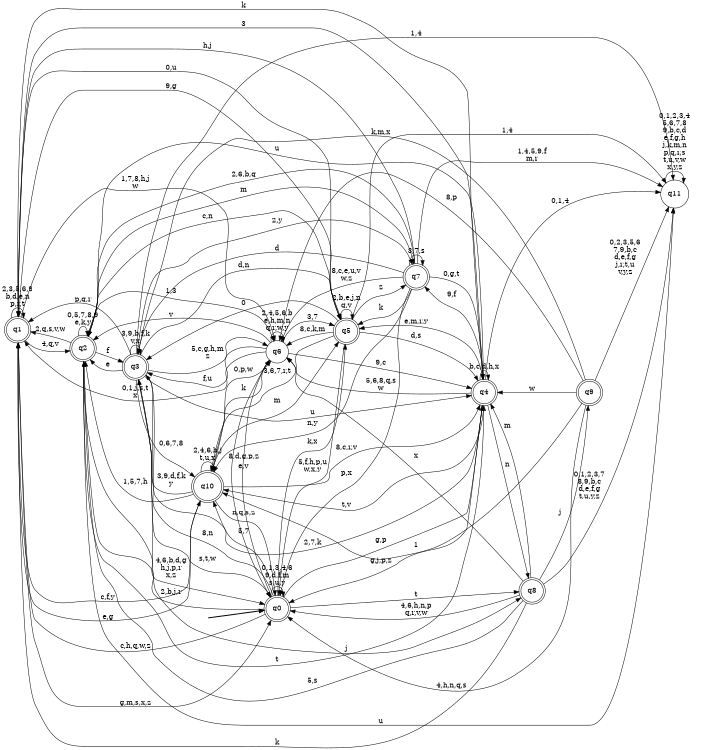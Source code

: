 digraph BlueStar {
__start0 [style = invis, shape = none, label = "", width = 0, height = 0];

rankdir=LR;
size="8,5";

s0 [style="rounded,filled", color="black", fillcolor="white" shape="doublecircle", label="q0"];
s1 [style="rounded,filled", color="black", fillcolor="white" shape="doublecircle", label="q1"];
s2 [style="rounded,filled", color="black", fillcolor="white" shape="doublecircle", label="q2"];
s3 [style="rounded,filled", color="black", fillcolor="white" shape="doublecircle", label="q3"];
s4 [style="rounded,filled", color="black", fillcolor="white" shape="doublecircle", label="q4"];
s5 [style="rounded,filled", color="black", fillcolor="white" shape="doublecircle", label="q5"];
s6 [style="filled", color="black", fillcolor="white" shape="circle", label="q6"];
s7 [style="rounded,filled", color="black", fillcolor="white" shape="doublecircle", label="q7"];
s8 [style="rounded,filled", color="black", fillcolor="white" shape="doublecircle", label="q8"];
s9 [style="rounded,filled", color="black", fillcolor="white" shape="doublecircle", label="q9"];
s10 [style="rounded,filled", color="black", fillcolor="white" shape="doublecircle", label="q10"];
s11 [style="filled", color="black", fillcolor="white" shape="circle", label="q11"];
subgraph cluster_main { 
	graph [pad=".75", ranksep="0.15", nodesep="0.15"];
	 style=invis; 
	__start0 -> s0 [penwidth=2];
}
s0 -> s0 [label="0,1,3,4,6\n9,d,f,m\ns,u,y"];
s0 -> s1 [label="c,h,q,w,z"];
s0 -> s2 [label="2,b,j,r"];
s0 -> s3 [label="8,n"];
s0 -> s4 [label="g,p"];
s0 -> s5 [label="k,x"];
s0 -> s6 [label="e,v"];
s0 -> s8 [label="t"];
s0 -> s10 [label="5,7"];
s1 -> s0 [label="g,m,s,x,z"];
s1 -> s1 [label="2,3,5,6,9\nb,d,e,n\np,r,t"];
s1 -> s2 [label="4,q,v"];
s1 -> s4 [label="k"];
s1 -> s5 [label="0,u"];
s1 -> s6 [label="1,7,8,h,j\nw"];
s1 -> s10 [label="c,f,y"];
s2 -> s0 [label="4,6,b,d,g\nh,j,p,r\nx,z"];
s2 -> s1 [label="2,q,s,v,w"];
s2 -> s2 [label="0,5,7,8,9\ne,k,y"];
s2 -> s3 [label="f"];
s2 -> s4 [label="t"];
s2 -> s5 [label="c,n"];
s2 -> s6 [label="1,3"];
s2 -> s7 [label="m"];
s2 -> s11 [label="u"];
s3 -> s0 [label="s,t,w"];
s3 -> s1 [label="p,q,r"];
s3 -> s2 [label="e"];
s3 -> s3 [label="3,9,b,f,k\nv,x"];
s3 -> s4 [label="u"];
s3 -> s5 [label="d,n"];
s3 -> s6 [label="5,c,g,h,m\nz"];
s3 -> s7 [label="2,y"];
s3 -> s8 [label="j"];
s3 -> s10 [label="0,6,7,8"];
s3 -> s11 [label="1,4"];
s4 -> s0 [label="g,j,p,z"];
s4 -> s1 [label="3"];
s4 -> s2 [label="u"];
s4 -> s3 [label="2,7,k"];
s4 -> s4 [label="b,c,d,h,x"];
s4 -> s5 [label="e,m,r,y"];
s4 -> s6 [label="5,6,8,q,s\nw"];
s4 -> s7 [label="9,f"];
s4 -> s8 [label="n"];
s4 -> s10 [label="t,v"];
s4 -> s11 [label="0,1,4"];
s5 -> s0 [label="5,f,h,p,u\nw,x,y"];
s5 -> s1 [label="9,g"];
s5 -> s3 [label="0"];
s5 -> s4 [label="d,s"];
s5 -> s5 [label="2,b,e,j,n\nq,v"];
s5 -> s6 [label="8,c,k,m"];
s5 -> s7 [label="z"];
s5 -> s10 [label="3,6,7,r,t"];
s5 -> s11 [label="1,4"];
s6 -> s0 [label="8,d,g,p,z"];
s6 -> s1 [label="0,1,j,s,t\nx"];
s6 -> s2 [label="v"];
s6 -> s3 [label="f,u"];
s6 -> s4 [label="9,c"];
s6 -> s5 [label="3,7"];
s6 -> s6 [label="2,4,5,6,b\ne,h,m,n\nq,r,w,y"];
s6 -> s10 [label="k"];
s7 -> s0 [label="p,x"];
s7 -> s1 [label="h,j"];
s7 -> s2 [label="2,6,b,q"];
s7 -> s3 [label="d"];
s7 -> s4 [label="0,g,t"];
s7 -> s5 [label="k"];
s7 -> s6 [label="8,c,e,u,v\nw,z"];
s7 -> s7 [label="3,7,s"];
s7 -> s10 [label="n,y"];
s7 -> s11 [label="1,4,5,9,f\nm,r"];
s8 -> s0 [label="4,6,h,n,p\nq,r,v,w"];
s8 -> s1 [label="k"];
s8 -> s2 [label="5,s"];
s8 -> s4 [label="m"];
s8 -> s6 [label="x"];
s8 -> s9 [label="j"];
s8 -> s11 [label="0,1,2,3,7\n8,9,b,c\nd,e,f,g\nt,u,y,z"];
s9 -> s0 [label="4,h,n,q,s"];
s9 -> s3 [label="k,m,x"];
s9 -> s4 [label="w"];
s9 -> s6 [label="8,p"];
s9 -> s10 [label="1"];
s9 -> s11 [label="0,2,3,5,6\n7,9,b,c\nd,e,f,g\nj,r,t,u\nv,y,z"];
s10 -> s0 [label="n,q,s,z"];
s10 -> s1 [label="e,g"];
s10 -> s2 [label="1,5,7,h"];
s10 -> s3 [label="3,9,d,f,k\ny"];
s10 -> s4 [label="8,c,r,v"];
s10 -> s5 [label="m"];
s10 -> s6 [label="0,p,w"];
s10 -> s10 [label="2,4,6,b,j\nt,u,x"];
s11 -> s11 [label="0,1,2,3,4\n5,6,7,8\n9,b,c,d\ne,f,g,h\nj,k,m,n\np,q,r,s\nt,u,v,w\nx,y,z"];

}